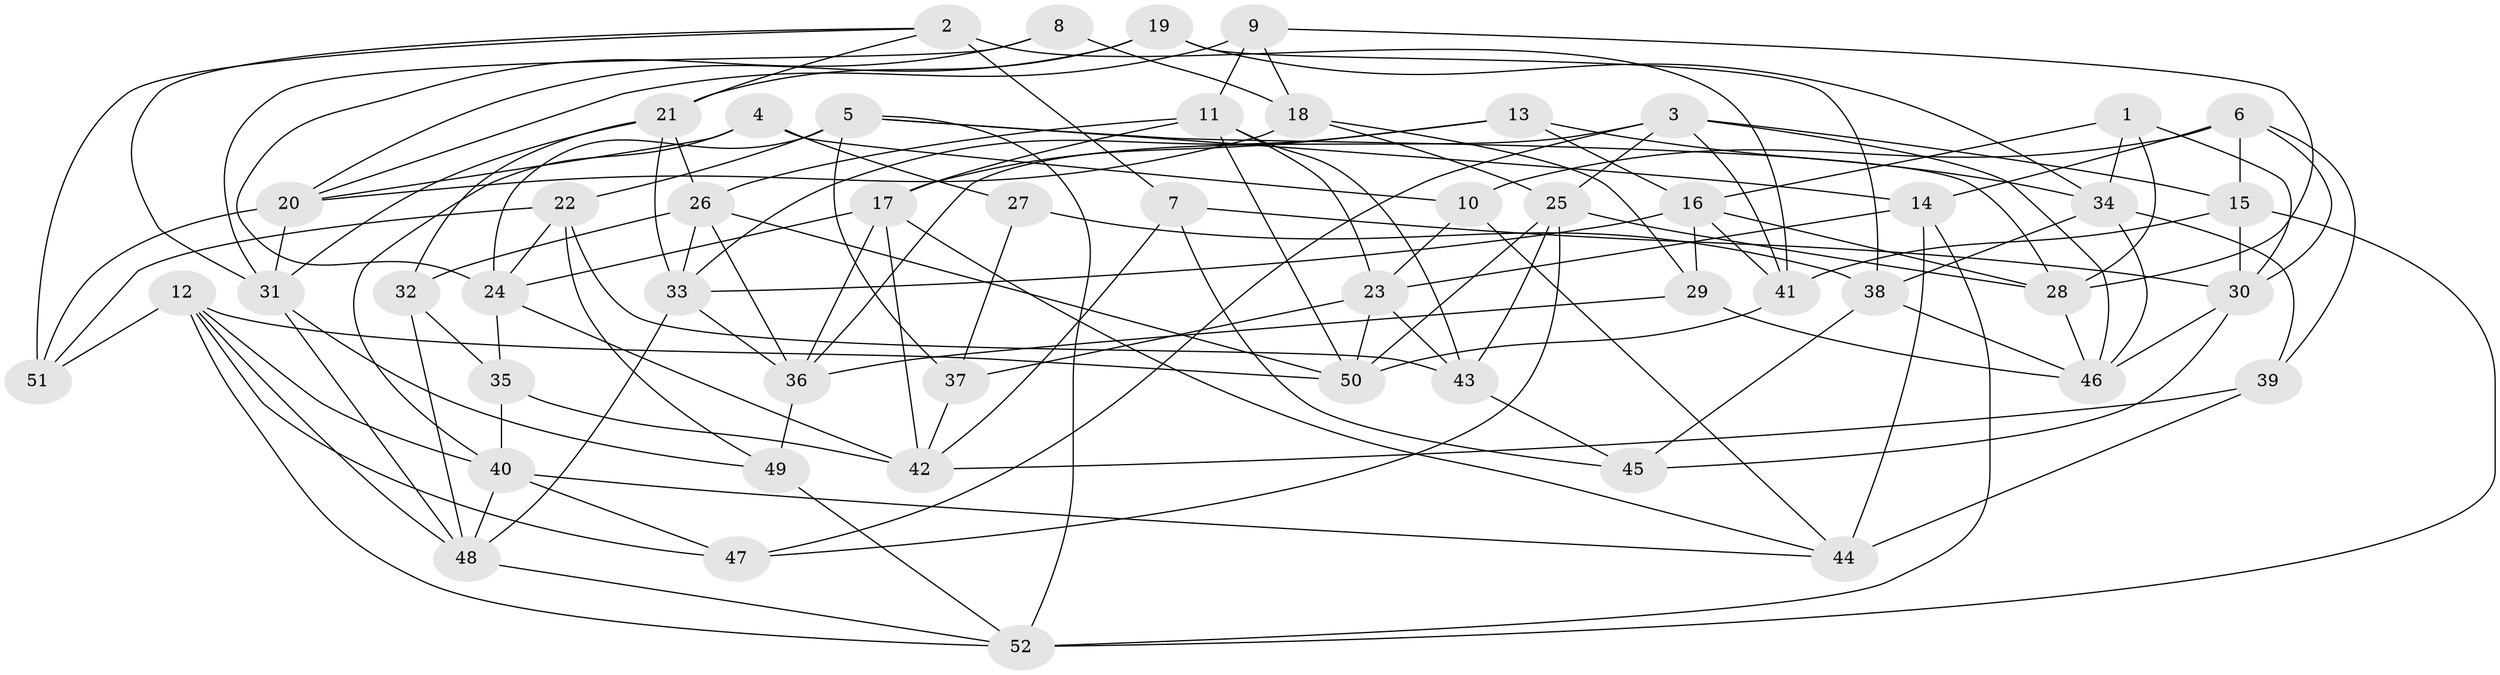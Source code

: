 // original degree distribution, {4: 1.0}
// Generated by graph-tools (version 1.1) at 2025/38/03/04/25 23:38:06]
// undirected, 52 vertices, 132 edges
graph export_dot {
  node [color=gray90,style=filled];
  1;
  2;
  3;
  4;
  5;
  6;
  7;
  8;
  9;
  10;
  11;
  12;
  13;
  14;
  15;
  16;
  17;
  18;
  19;
  20;
  21;
  22;
  23;
  24;
  25;
  26;
  27;
  28;
  29;
  30;
  31;
  32;
  33;
  34;
  35;
  36;
  37;
  38;
  39;
  40;
  41;
  42;
  43;
  44;
  45;
  46;
  47;
  48;
  49;
  50;
  51;
  52;
  1 -- 16 [weight=1.0];
  1 -- 28 [weight=1.0];
  1 -- 30 [weight=1.0];
  1 -- 34 [weight=1.0];
  2 -- 7 [weight=1.0];
  2 -- 21 [weight=1.0];
  2 -- 31 [weight=1.0];
  2 -- 41 [weight=2.0];
  2 -- 51 [weight=1.0];
  3 -- 15 [weight=1.0];
  3 -- 25 [weight=1.0];
  3 -- 36 [weight=1.0];
  3 -- 41 [weight=1.0];
  3 -- 46 [weight=1.0];
  3 -- 47 [weight=1.0];
  4 -- 10 [weight=1.0];
  4 -- 20 [weight=1.0];
  4 -- 27 [weight=1.0];
  4 -- 40 [weight=1.0];
  5 -- 14 [weight=1.0];
  5 -- 22 [weight=1.0];
  5 -- 24 [weight=1.0];
  5 -- 28 [weight=1.0];
  5 -- 37 [weight=1.0];
  5 -- 52 [weight=1.0];
  6 -- 10 [weight=1.0];
  6 -- 14 [weight=1.0];
  6 -- 15 [weight=2.0];
  6 -- 30 [weight=1.0];
  6 -- 39 [weight=1.0];
  7 -- 30 [weight=1.0];
  7 -- 42 [weight=1.0];
  7 -- 45 [weight=1.0];
  8 -- 18 [weight=2.0];
  8 -- 24 [weight=1.0];
  8 -- 31 [weight=1.0];
  9 -- 11 [weight=1.0];
  9 -- 18 [weight=1.0];
  9 -- 20 [weight=1.0];
  9 -- 28 [weight=1.0];
  10 -- 23 [weight=1.0];
  10 -- 44 [weight=1.0];
  11 -- 17 [weight=1.0];
  11 -- 23 [weight=1.0];
  11 -- 26 [weight=1.0];
  11 -- 43 [weight=1.0];
  11 -- 50 [weight=1.0];
  12 -- 40 [weight=1.0];
  12 -- 47 [weight=1.0];
  12 -- 48 [weight=1.0];
  12 -- 50 [weight=1.0];
  12 -- 51 [weight=1.0];
  12 -- 52 [weight=1.0];
  13 -- 16 [weight=1.0];
  13 -- 17 [weight=1.0];
  13 -- 33 [weight=1.0];
  13 -- 34 [weight=1.0];
  14 -- 23 [weight=1.0];
  14 -- 44 [weight=2.0];
  14 -- 52 [weight=1.0];
  15 -- 30 [weight=1.0];
  15 -- 41 [weight=1.0];
  15 -- 52 [weight=1.0];
  16 -- 28 [weight=1.0];
  16 -- 29 [weight=1.0];
  16 -- 33 [weight=1.0];
  16 -- 41 [weight=1.0];
  17 -- 24 [weight=1.0];
  17 -- 36 [weight=1.0];
  17 -- 42 [weight=1.0];
  17 -- 44 [weight=1.0];
  18 -- 20 [weight=1.0];
  18 -- 25 [weight=1.0];
  18 -- 29 [weight=1.0];
  19 -- 20 [weight=1.0];
  19 -- 21 [weight=1.0];
  19 -- 34 [weight=1.0];
  19 -- 38 [weight=1.0];
  20 -- 31 [weight=1.0];
  20 -- 51 [weight=1.0];
  21 -- 26 [weight=1.0];
  21 -- 31 [weight=1.0];
  21 -- 32 [weight=1.0];
  21 -- 33 [weight=1.0];
  22 -- 24 [weight=1.0];
  22 -- 43 [weight=2.0];
  22 -- 49 [weight=1.0];
  22 -- 51 [weight=1.0];
  23 -- 37 [weight=1.0];
  23 -- 43 [weight=1.0];
  23 -- 50 [weight=1.0];
  24 -- 35 [weight=1.0];
  24 -- 42 [weight=1.0];
  25 -- 28 [weight=1.0];
  25 -- 43 [weight=1.0];
  25 -- 47 [weight=1.0];
  25 -- 50 [weight=1.0];
  26 -- 32 [weight=1.0];
  26 -- 33 [weight=1.0];
  26 -- 36 [weight=1.0];
  26 -- 50 [weight=1.0];
  27 -- 37 [weight=1.0];
  27 -- 38 [weight=2.0];
  28 -- 46 [weight=1.0];
  29 -- 36 [weight=1.0];
  29 -- 46 [weight=1.0];
  30 -- 45 [weight=1.0];
  30 -- 46 [weight=1.0];
  31 -- 48 [weight=1.0];
  31 -- 49 [weight=1.0];
  32 -- 35 [weight=1.0];
  32 -- 48 [weight=1.0];
  33 -- 36 [weight=1.0];
  33 -- 48 [weight=1.0];
  34 -- 38 [weight=1.0];
  34 -- 39 [weight=1.0];
  34 -- 46 [weight=1.0];
  35 -- 40 [weight=1.0];
  35 -- 42 [weight=1.0];
  36 -- 49 [weight=1.0];
  37 -- 42 [weight=1.0];
  38 -- 45 [weight=1.0];
  38 -- 46 [weight=1.0];
  39 -- 42 [weight=1.0];
  39 -- 44 [weight=1.0];
  40 -- 44 [weight=1.0];
  40 -- 47 [weight=1.0];
  40 -- 48 [weight=1.0];
  41 -- 50 [weight=1.0];
  43 -- 45 [weight=1.0];
  48 -- 52 [weight=1.0];
  49 -- 52 [weight=1.0];
}
